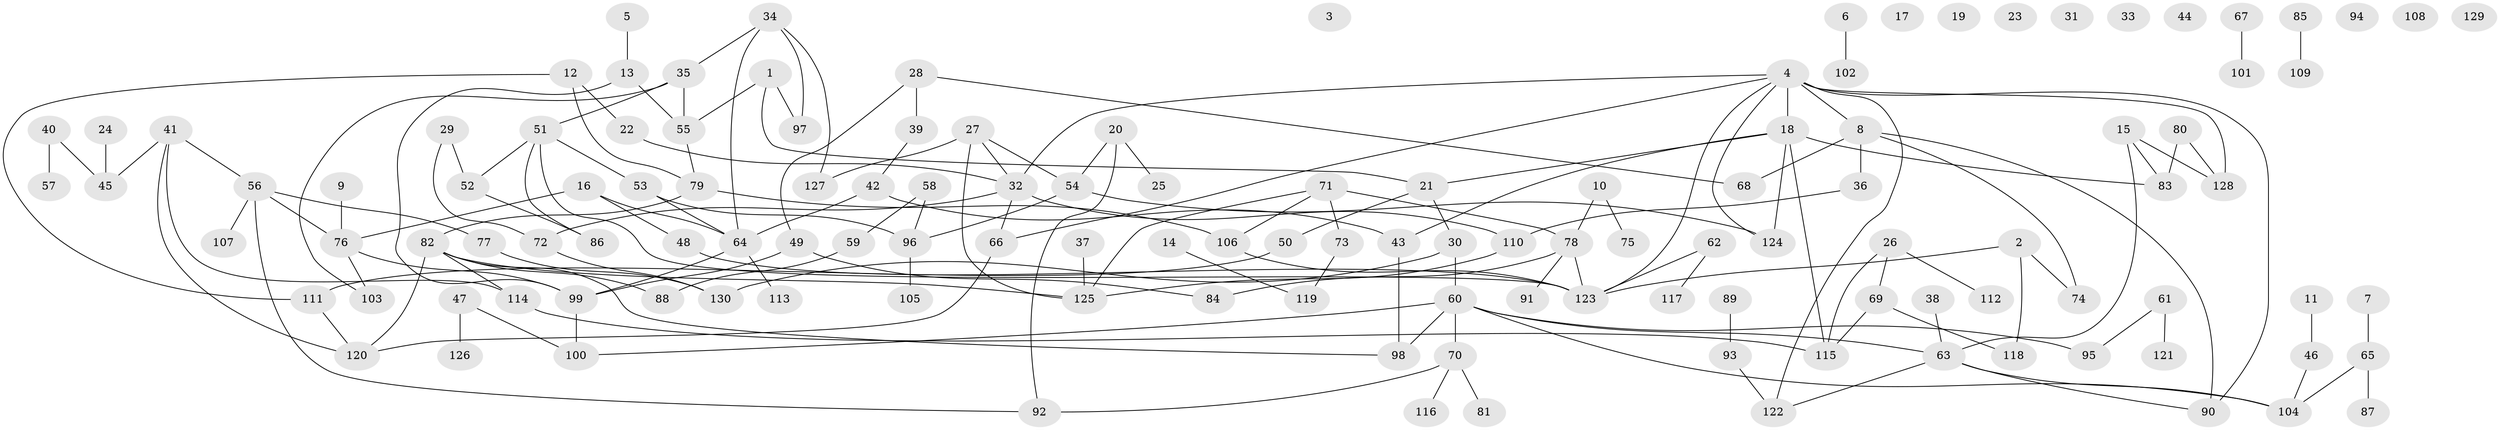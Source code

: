 // coarse degree distribution, {0: 0.25, 5: 0.038461538461538464, 1: 0.28846153846153844, 2: 0.1346153846153846, 4: 0.019230769230769232, 6: 0.038461538461538464, 3: 0.11538461538461539, 7: 0.07692307692307693, 13: 0.019230769230769232, 8: 0.019230769230769232}
// Generated by graph-tools (version 1.1) at 2025/44/03/04/25 21:44:02]
// undirected, 130 vertices, 165 edges
graph export_dot {
graph [start="1"]
  node [color=gray90,style=filled];
  1;
  2;
  3;
  4;
  5;
  6;
  7;
  8;
  9;
  10;
  11;
  12;
  13;
  14;
  15;
  16;
  17;
  18;
  19;
  20;
  21;
  22;
  23;
  24;
  25;
  26;
  27;
  28;
  29;
  30;
  31;
  32;
  33;
  34;
  35;
  36;
  37;
  38;
  39;
  40;
  41;
  42;
  43;
  44;
  45;
  46;
  47;
  48;
  49;
  50;
  51;
  52;
  53;
  54;
  55;
  56;
  57;
  58;
  59;
  60;
  61;
  62;
  63;
  64;
  65;
  66;
  67;
  68;
  69;
  70;
  71;
  72;
  73;
  74;
  75;
  76;
  77;
  78;
  79;
  80;
  81;
  82;
  83;
  84;
  85;
  86;
  87;
  88;
  89;
  90;
  91;
  92;
  93;
  94;
  95;
  96;
  97;
  98;
  99;
  100;
  101;
  102;
  103;
  104;
  105;
  106;
  107;
  108;
  109;
  110;
  111;
  112;
  113;
  114;
  115;
  116;
  117;
  118;
  119;
  120;
  121;
  122;
  123;
  124;
  125;
  126;
  127;
  128;
  129;
  130;
  1 -- 21;
  1 -- 55;
  1 -- 97;
  2 -- 74;
  2 -- 118;
  2 -- 123;
  4 -- 8;
  4 -- 18;
  4 -- 32;
  4 -- 66;
  4 -- 90;
  4 -- 122;
  4 -- 123;
  4 -- 124;
  4 -- 128;
  5 -- 13;
  6 -- 102;
  7 -- 65;
  8 -- 36;
  8 -- 68;
  8 -- 74;
  8 -- 90;
  9 -- 76;
  10 -- 75;
  10 -- 78;
  11 -- 46;
  12 -- 22;
  12 -- 79;
  12 -- 111;
  13 -- 55;
  13 -- 99;
  14 -- 119;
  15 -- 63;
  15 -- 83;
  15 -- 128;
  16 -- 48;
  16 -- 64;
  16 -- 76;
  18 -- 21;
  18 -- 43;
  18 -- 83;
  18 -- 115;
  18 -- 124;
  20 -- 25;
  20 -- 54;
  20 -- 92;
  21 -- 30;
  21 -- 50;
  22 -- 32;
  24 -- 45;
  26 -- 69;
  26 -- 112;
  26 -- 115;
  27 -- 32;
  27 -- 54;
  27 -- 125;
  27 -- 127;
  28 -- 39;
  28 -- 49;
  28 -- 68;
  29 -- 52;
  29 -- 72;
  30 -- 60;
  30 -- 130;
  32 -- 66;
  32 -- 72;
  32 -- 110;
  34 -- 35;
  34 -- 64;
  34 -- 97;
  34 -- 127;
  35 -- 51;
  35 -- 55;
  35 -- 103;
  36 -- 110;
  37 -- 125;
  38 -- 63;
  39 -- 42;
  40 -- 45;
  40 -- 57;
  41 -- 45;
  41 -- 56;
  41 -- 114;
  41 -- 120;
  42 -- 43;
  42 -- 64;
  43 -- 98;
  46 -- 104;
  47 -- 100;
  47 -- 126;
  48 -- 123;
  49 -- 84;
  49 -- 99;
  50 -- 111;
  51 -- 52;
  51 -- 53;
  51 -- 86;
  51 -- 123;
  52 -- 86;
  53 -- 64;
  53 -- 96;
  54 -- 96;
  54 -- 124;
  55 -- 79;
  56 -- 76;
  56 -- 77;
  56 -- 92;
  56 -- 107;
  58 -- 59;
  58 -- 96;
  59 -- 88;
  60 -- 63;
  60 -- 70;
  60 -- 95;
  60 -- 98;
  60 -- 100;
  60 -- 104;
  61 -- 95;
  61 -- 121;
  62 -- 117;
  62 -- 123;
  63 -- 90;
  63 -- 104;
  63 -- 122;
  64 -- 99;
  64 -- 113;
  65 -- 87;
  65 -- 104;
  66 -- 120;
  67 -- 101;
  69 -- 115;
  69 -- 118;
  70 -- 81;
  70 -- 92;
  70 -- 116;
  71 -- 73;
  71 -- 78;
  71 -- 106;
  71 -- 125;
  72 -- 130;
  73 -- 119;
  76 -- 99;
  76 -- 103;
  77 -- 130;
  78 -- 84;
  78 -- 91;
  78 -- 123;
  79 -- 82;
  79 -- 106;
  80 -- 83;
  80 -- 128;
  82 -- 88;
  82 -- 98;
  82 -- 114;
  82 -- 120;
  82 -- 125;
  85 -- 109;
  89 -- 93;
  93 -- 122;
  96 -- 105;
  99 -- 100;
  106 -- 123;
  110 -- 125;
  111 -- 120;
  114 -- 115;
}
